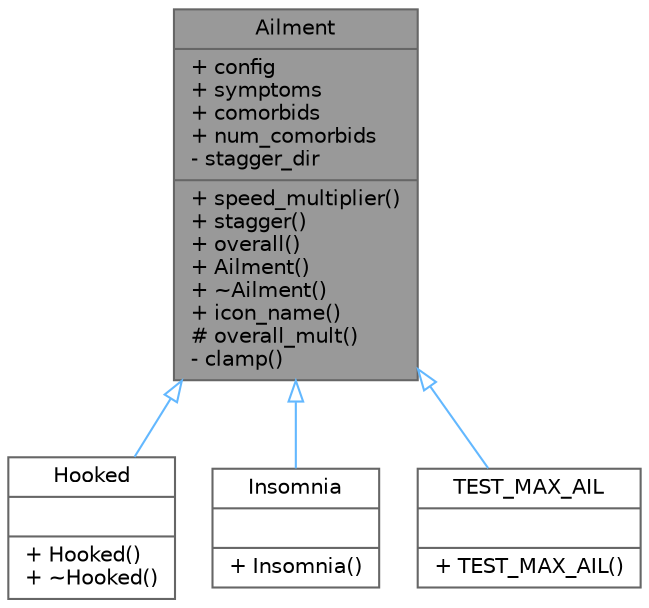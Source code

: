 digraph "Ailment"
{
 // LATEX_PDF_SIZE
  bgcolor="transparent";
  edge [fontname=Helvetica,fontsize=10,labelfontname=Helvetica,labelfontsize=10];
  node [fontname=Helvetica,fontsize=10,shape=box,height=0.2,width=0.4];
  Node1 [shape=record,label="{Ailment\n|+ config\l+ symptoms\l+ comorbids\l+ num_comorbids\l- stagger_dir\l|+ speed_multiplier()\l+ stagger()\l+ overall()\l+ Ailment()\l+ ~Ailment()\l+ icon_name()\l# overall_mult()\l- clamp()\l}",height=0.2,width=0.4,color="gray40", fillcolor="grey60", style="filled", fontcolor="black",tooltip=" "];
  Node1 -> Node2 [dir="back",color="steelblue1",style="solid",arrowtail="onormal"];
  Node2 [shape=record,label="{Hooked\n||+ Hooked()\l+ ~Hooked()\l}",height=0.2,width=0.4,color="gray40", fillcolor="white", style="filled",URL="$d2/dfd/struct_hooked.html",tooltip=" "];
  Node1 -> Node3 [dir="back",color="steelblue1",style="solid",arrowtail="onormal"];
  Node3 [shape=record,label="{Insomnia\n||+ Insomnia()\l}",height=0.2,width=0.4,color="gray40", fillcolor="white", style="filled",URL="$d0/dcf/struct_insomnia.html",tooltip=" "];
  Node1 -> Node4 [dir="back",color="steelblue1",style="solid",arrowtail="onormal"];
  Node4 [shape=record,label="{TEST_MAX_AIL\n||+ TEST_MAX_AIL()\l}",height=0.2,width=0.4,color="gray40", fillcolor="white", style="filled",URL="$d3/da1/struct_t_e_s_t___m_a_x___a_i_l.html",tooltip=" "];
}
